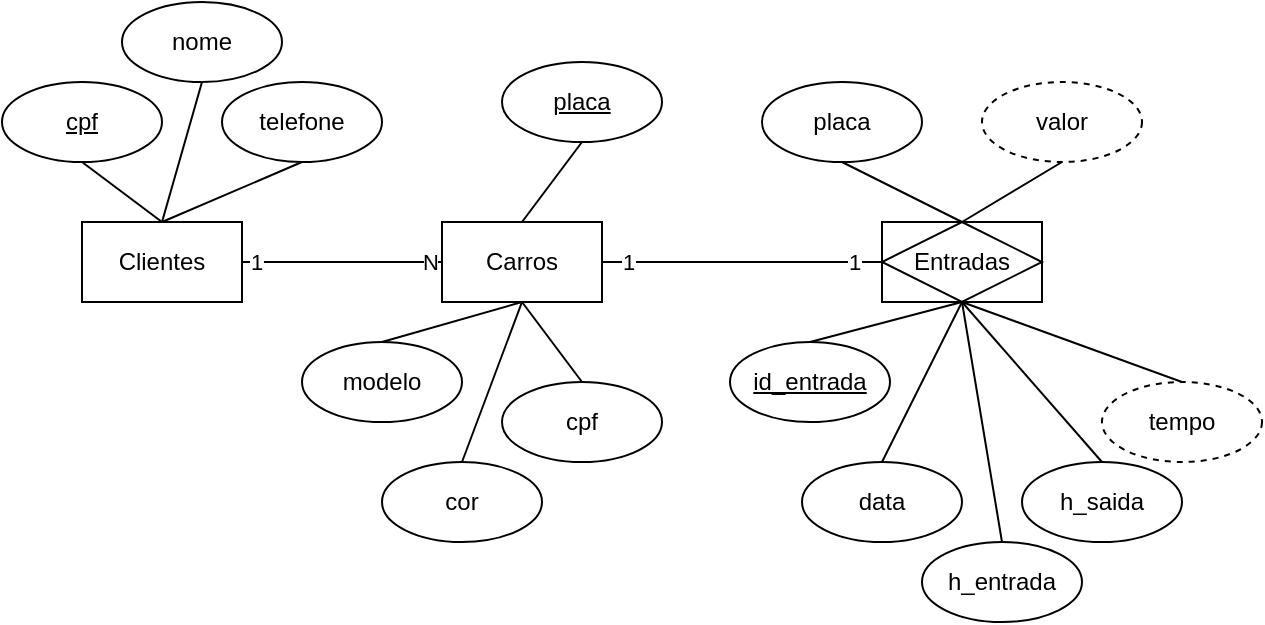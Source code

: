 <mxfile version="20.5.3" type="device"><diagram id="9VlAO_K90d9oFCBLN7uv" name="Página-1"><mxGraphModel dx="1422" dy="762" grid="1" gridSize="10" guides="1" tooltips="1" connect="1" arrows="1" fold="1" page="1" pageScale="1" pageWidth="827" pageHeight="1169" background="#ffffff" math="0" shadow="0"><root><mxCell id="0"/><mxCell id="1" parent="0"/><mxCell id="wmFZhEVRPDPV7kqzlu8k-2" value="Clientes" style="whiteSpace=wrap;html=1;align=center;" parent="1" vertex="1"><mxGeometry x="139" y="120" width="80" height="40" as="geometry"/></mxCell><mxCell id="wmFZhEVRPDPV7kqzlu8k-3" value="Carros" style="whiteSpace=wrap;html=1;align=center;" parent="1" vertex="1"><mxGeometry x="319" y="120" width="80" height="40" as="geometry"/></mxCell><mxCell id="wmFZhEVRPDPV7kqzlu8k-6" value="nome" style="ellipse;whiteSpace=wrap;html=1;align=center;" parent="1" vertex="1"><mxGeometry x="159" y="10" width="80" height="40" as="geometry"/></mxCell><mxCell id="wmFZhEVRPDPV7kqzlu8k-7" value="modelo" style="ellipse;whiteSpace=wrap;html=1;align=center;" parent="1" vertex="1"><mxGeometry x="249" y="180" width="80" height="40" as="geometry"/></mxCell><mxCell id="wmFZhEVRPDPV7kqzlu8k-8" value="cor" style="ellipse;whiteSpace=wrap;html=1;align=center;" parent="1" vertex="1"><mxGeometry x="289" y="240" width="80" height="40" as="geometry"/></mxCell><mxCell id="wmFZhEVRPDPV7kqzlu8k-9" value="cpf" style="ellipse;whiteSpace=wrap;html=1;align=center;fontStyle=4;" parent="1" vertex="1"><mxGeometry x="99" y="50" width="80" height="40" as="geometry"/></mxCell><mxCell id="wmFZhEVRPDPV7kqzlu8k-10" value="placa" style="ellipse;whiteSpace=wrap;html=1;align=center;fontStyle=4;" parent="1" vertex="1"><mxGeometry x="349" y="40" width="80" height="40" as="geometry"/></mxCell><mxCell id="wmFZhEVRPDPV7kqzlu8k-11" value="" style="endArrow=none;html=1;rounded=0;exitX=0.5;exitY=1;exitDx=0;exitDy=0;" parent="1" source="wmFZhEVRPDPV7kqzlu8k-10" edge="1"><mxGeometry relative="1" as="geometry"><mxPoint x="413" y="390" as="sourcePoint"/><mxPoint x="359" y="120" as="targetPoint"/></mxGeometry></mxCell><mxCell id="wmFZhEVRPDPV7kqzlu8k-12" value="" style="endArrow=none;html=1;rounded=0;exitX=0.5;exitY=1;exitDx=0;exitDy=0;entryX=0.5;entryY=0;entryDx=0;entryDy=0;" parent="1" source="wmFZhEVRPDPV7kqzlu8k-3" target="wmFZhEVRPDPV7kqzlu8k-8" edge="1"><mxGeometry relative="1" as="geometry"><mxPoint x="333" y="250" as="sourcePoint"/><mxPoint x="413" y="190" as="targetPoint"/></mxGeometry></mxCell><mxCell id="wmFZhEVRPDPV7kqzlu8k-13" value="" style="endArrow=none;html=1;rounded=0;exitX=0.5;exitY=0;exitDx=0;exitDy=0;entryX=0.5;entryY=1;entryDx=0;entryDy=0;" parent="1" source="wmFZhEVRPDPV7kqzlu8k-7" target="wmFZhEVRPDPV7kqzlu8k-3" edge="1"><mxGeometry relative="1" as="geometry"><mxPoint x="393" y="170" as="sourcePoint"/><mxPoint x="453" y="250" as="targetPoint"/></mxGeometry></mxCell><mxCell id="wmFZhEVRPDPV7kqzlu8k-14" value="" style="endArrow=none;html=1;rounded=0;exitX=0.5;exitY=1;exitDx=0;exitDy=0;entryX=0.5;entryY=0;entryDx=0;entryDy=0;" parent="1" source="wmFZhEVRPDPV7kqzlu8k-9" target="wmFZhEVRPDPV7kqzlu8k-2" edge="1"><mxGeometry relative="1" as="geometry"><mxPoint x="309" y="250" as="sourcePoint"/><mxPoint x="219" y="200" as="targetPoint"/></mxGeometry></mxCell><mxCell id="wmFZhEVRPDPV7kqzlu8k-15" value="" style="endArrow=none;html=1;rounded=0;exitX=0.5;exitY=1;exitDx=0;exitDy=0;entryX=0.5;entryY=0;entryDx=0;entryDy=0;" parent="1" source="wmFZhEVRPDPV7kqzlu8k-6" target="wmFZhEVRPDPV7kqzlu8k-2" edge="1"><mxGeometry relative="1" as="geometry"><mxPoint x="369" y="290" as="sourcePoint"/><mxPoint x="369" y="170" as="targetPoint"/></mxGeometry></mxCell><mxCell id="wmFZhEVRPDPV7kqzlu8k-16" value="telefone" style="ellipse;whiteSpace=wrap;html=1;align=center;" parent="1" vertex="1"><mxGeometry x="209" y="50" width="80" height="40" as="geometry"/></mxCell><mxCell id="wmFZhEVRPDPV7kqzlu8k-17" value="" style="endArrow=none;html=1;rounded=0;entryX=0.5;entryY=1;entryDx=0;entryDy=0;exitX=0.5;exitY=0;exitDx=0;exitDy=0;" parent="1" source="wmFZhEVRPDPV7kqzlu8k-2" target="wmFZhEVRPDPV7kqzlu8k-16" edge="1"><mxGeometry relative="1" as="geometry"><mxPoint x="179" y="160" as="sourcePoint"/><mxPoint x="429" y="250" as="targetPoint"/></mxGeometry></mxCell><mxCell id="wmFZhEVRPDPV7kqzlu8k-18" value="cpf" style="ellipse;whiteSpace=wrap;html=1;align=center;" parent="1" vertex="1"><mxGeometry x="349" y="200" width="80" height="40" as="geometry"/></mxCell><mxCell id="wmFZhEVRPDPV7kqzlu8k-22" value="" style="endArrow=none;html=1;rounded=0;exitX=0.5;exitY=0;exitDx=0;exitDy=0;entryX=0.5;entryY=1;entryDx=0;entryDy=0;" parent="1" source="wmFZhEVRPDPV7kqzlu8k-18" target="wmFZhEVRPDPV7kqzlu8k-3" edge="1"><mxGeometry relative="1" as="geometry"><mxPoint x="393" y="170" as="sourcePoint"/><mxPoint x="453" y="250" as="targetPoint"/></mxGeometry></mxCell><mxCell id="wmFZhEVRPDPV7kqzlu8k-23" value="N" style="endArrow=none;html=1;rounded=0;exitX=1;exitY=0.5;exitDx=0;exitDy=0;entryX=0;entryY=0.5;entryDx=0;entryDy=0;" parent="1" source="wmFZhEVRPDPV7kqzlu8k-2" target="wmFZhEVRPDPV7kqzlu8k-3" edge="1"><mxGeometry x="0.867" relative="1" as="geometry"><mxPoint x="419" y="390" as="sourcePoint"/><mxPoint x="579" y="390" as="targetPoint"/><mxPoint as="offset"/></mxGeometry></mxCell><mxCell id="wmFZhEVRPDPV7kqzlu8k-24" value="1" style="edgeLabel;html=1;align=center;verticalAlign=middle;resizable=0;points=[];" parent="wmFZhEVRPDPV7kqzlu8k-23" vertex="1" connectable="0"><mxGeometry x="-0.698" relative="1" as="geometry"><mxPoint x="-8" as="offset"/></mxGeometry></mxCell><mxCell id="wmFZhEVRPDPV7kqzlu8k-42" value="Entradas" style="shape=associativeEntity;whiteSpace=wrap;html=1;align=center;" parent="1" vertex="1"><mxGeometry x="539" y="120" width="80" height="40" as="geometry"/></mxCell><mxCell id="wmFZhEVRPDPV7kqzlu8k-45" value="" style="endArrow=none;html=1;rounded=0;exitX=0.5;exitY=1;exitDx=0;exitDy=0;entryX=0.5;entryY=0;entryDx=0;entryDy=0;" parent="1" source="-_g6nJXVYEwQgmEcVHX--2" target="wmFZhEVRPDPV7kqzlu8k-42" edge="1"><mxGeometry relative="1" as="geometry"><mxPoint x="584" y="80" as="sourcePoint"/><mxPoint x="629" y="120" as="targetPoint"/></mxGeometry></mxCell><mxCell id="wmFZhEVRPDPV7kqzlu8k-46" value="" style="endArrow=none;html=1;rounded=0;exitX=0.5;exitY=1;exitDx=0;exitDy=0;entryX=0.5;entryY=0;entryDx=0;entryDy=0;" parent="1" source="-_g6nJXVYEwQgmEcVHX--1" target="wmFZhEVRPDPV7kqzlu8k-42" edge="1"><mxGeometry relative="1" as="geometry"><mxPoint x="664" y="80" as="sourcePoint"/><mxPoint x="629" y="120" as="targetPoint"/></mxGeometry></mxCell><mxCell id="wmFZhEVRPDPV7kqzlu8k-47" value="data" style="ellipse;whiteSpace=wrap;html=1;align=center;" parent="1" vertex="1"><mxGeometry x="499" y="240" width="80" height="40" as="geometry"/></mxCell><mxCell id="wmFZhEVRPDPV7kqzlu8k-48" value="id_entrada" style="ellipse;whiteSpace=wrap;html=1;align=center;fontStyle=4;" parent="1" vertex="1"><mxGeometry x="463" y="180" width="80" height="40" as="geometry"/></mxCell><mxCell id="wmFZhEVRPDPV7kqzlu8k-49" value="" style="endArrow=none;html=1;rounded=0;exitX=0.5;exitY=0;exitDx=0;exitDy=0;entryX=0.5;entryY=1;entryDx=0;entryDy=0;" parent="1" source="wmFZhEVRPDPV7kqzlu8k-48" target="wmFZhEVRPDPV7kqzlu8k-42" edge="1"><mxGeometry relative="1" as="geometry"><mxPoint x="759" y="250" as="sourcePoint"/><mxPoint x="629" y="170" as="targetPoint"/></mxGeometry></mxCell><mxCell id="wmFZhEVRPDPV7kqzlu8k-50" value="" style="endArrow=none;html=1;rounded=0;exitX=0.5;exitY=0;exitDx=0;exitDy=0;entryX=0.5;entryY=1;entryDx=0;entryDy=0;" parent="1" source="wmFZhEVRPDPV7kqzlu8k-47" target="wmFZhEVRPDPV7kqzlu8k-42" edge="1"><mxGeometry relative="1" as="geometry"><mxPoint x="819" y="290" as="sourcePoint"/><mxPoint x="639" y="180" as="targetPoint"/></mxGeometry></mxCell><mxCell id="wmFZhEVRPDPV7kqzlu8k-51" value="h_entrada" style="ellipse;whiteSpace=wrap;html=1;align=center;" parent="1" vertex="1"><mxGeometry x="559" y="280" width="80" height="40" as="geometry"/></mxCell><mxCell id="wmFZhEVRPDPV7kqzlu8k-52" value="" style="endArrow=none;html=1;rounded=0;entryX=0.5;entryY=0;entryDx=0;entryDy=0;exitX=0.5;exitY=1;exitDx=0;exitDy=0;" parent="1" source="wmFZhEVRPDPV7kqzlu8k-42" target="wmFZhEVRPDPV7kqzlu8k-51" edge="1"><mxGeometry relative="1" as="geometry"><mxPoint x="659" y="180" as="sourcePoint"/><mxPoint x="879" y="250" as="targetPoint"/></mxGeometry></mxCell><mxCell id="wmFZhEVRPDPV7kqzlu8k-53" value="tempo" style="ellipse;whiteSpace=wrap;html=1;align=center;dashed=1;" parent="1" vertex="1"><mxGeometry x="649" y="200" width="80" height="40" as="geometry"/></mxCell><mxCell id="wmFZhEVRPDPV7kqzlu8k-54" value="" style="endArrow=none;html=1;rounded=0;entryX=0.5;entryY=0;entryDx=0;entryDy=0;exitX=0.5;exitY=1;exitDx=0;exitDy=0;" parent="1" source="wmFZhEVRPDPV7kqzlu8k-42" target="wmFZhEVRPDPV7kqzlu8k-53" edge="1"><mxGeometry relative="1" as="geometry"><mxPoint x="639" y="170" as="sourcePoint"/><mxPoint x="689" y="250" as="targetPoint"/></mxGeometry></mxCell><mxCell id="wmFZhEVRPDPV7kqzlu8k-58" value="1" style="endArrow=none;html=1;rounded=0;exitX=1;exitY=0.5;exitDx=0;exitDy=0;entryX=0;entryY=0.5;entryDx=0;entryDy=0;" parent="1" source="wmFZhEVRPDPV7kqzlu8k-3" target="wmFZhEVRPDPV7kqzlu8k-42" edge="1"><mxGeometry x="0.8" relative="1" as="geometry"><mxPoint x="429" y="110" as="sourcePoint"/><mxPoint x="459" y="90" as="targetPoint"/><mxPoint as="offset"/></mxGeometry></mxCell><mxCell id="wmFZhEVRPDPV7kqzlu8k-59" value="1" style="edgeLabel;html=1;align=center;verticalAlign=middle;resizable=0;points=[];" parent="wmFZhEVRPDPV7kqzlu8k-58" vertex="1" connectable="0"><mxGeometry x="-0.86" relative="1" as="geometry"><mxPoint x="3" as="offset"/></mxGeometry></mxCell><mxCell id="-_g6nJXVYEwQgmEcVHX--1" value="valor" style="ellipse;whiteSpace=wrap;html=1;align=center;dashed=1;" parent="1" vertex="1"><mxGeometry x="589" y="50" width="80" height="40" as="geometry"/></mxCell><mxCell id="-_g6nJXVYEwQgmEcVHX--2" value="placa" style="ellipse;whiteSpace=wrap;html=1;align=center;" parent="1" vertex="1"><mxGeometry x="479" y="50" width="80" height="40" as="geometry"/></mxCell><mxCell id="NNlZmqzLp-inwK5jTvcp-1" value="h_saida" style="ellipse;whiteSpace=wrap;html=1;align=center;" parent="1" vertex="1"><mxGeometry x="609" y="240" width="80" height="40" as="geometry"/></mxCell><mxCell id="NNlZmqzLp-inwK5jTvcp-2" value="" style="endArrow=none;html=1;rounded=0;entryX=0.5;entryY=0;entryDx=0;entryDy=0;exitX=0.5;exitY=1;exitDx=0;exitDy=0;" parent="1" source="wmFZhEVRPDPV7kqzlu8k-42" target="NNlZmqzLp-inwK5jTvcp-1" edge="1"><mxGeometry relative="1" as="geometry"><mxPoint x="779" y="180" as="sourcePoint"/><mxPoint x="1029" y="270" as="targetPoint"/></mxGeometry></mxCell></root></mxGraphModel></diagram></mxfile>